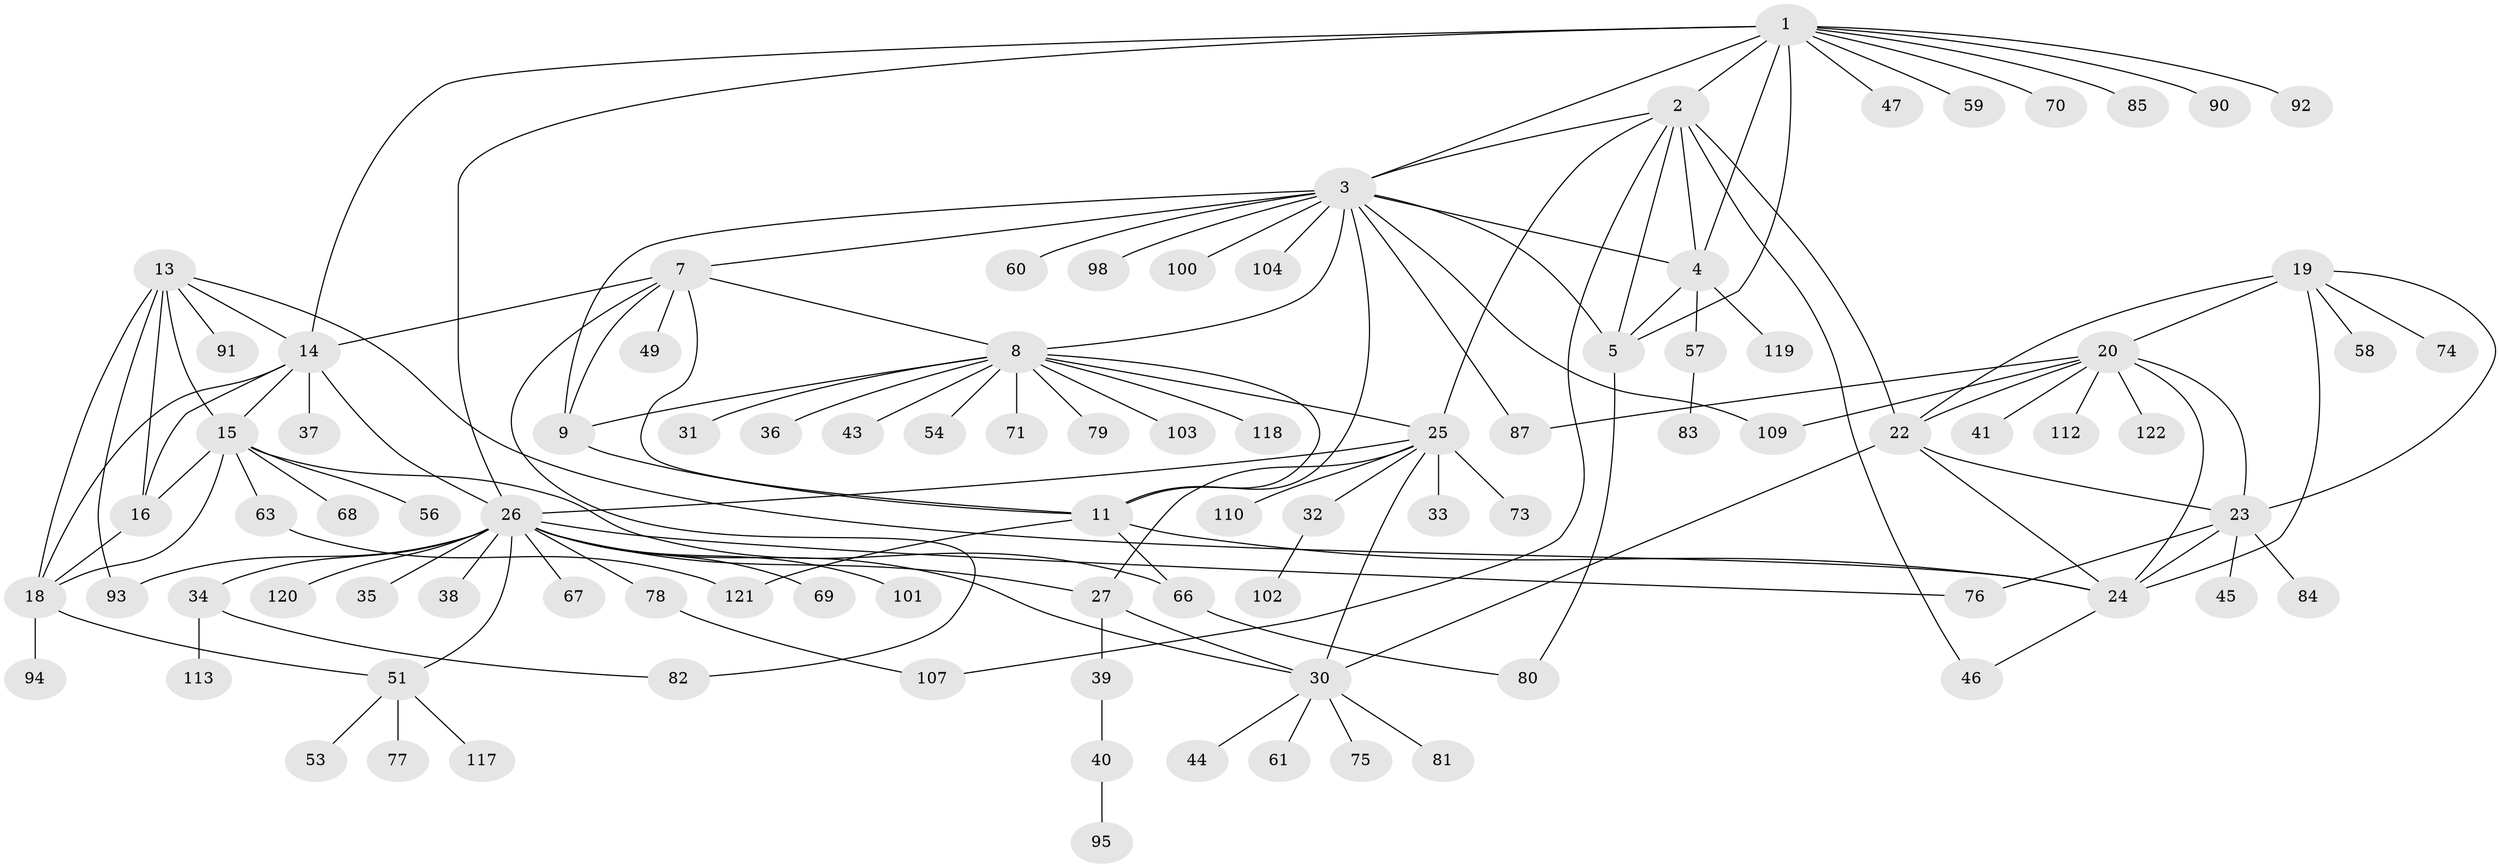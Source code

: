 // Generated by graph-tools (version 1.1) at 2025/24/03/03/25 07:24:12]
// undirected, 93 vertices, 137 edges
graph export_dot {
graph [start="1"]
  node [color=gray90,style=filled];
  1 [super="+6"];
  2;
  3 [super="+12"];
  4 [super="+48"];
  5;
  7 [super="+97"];
  8 [super="+10"];
  9;
  11 [super="+50"];
  13 [super="+62"];
  14 [super="+86"];
  15 [super="+17"];
  16 [super="+88"];
  18 [super="+115"];
  19 [super="+21"];
  20 [super="+52"];
  22 [super="+89"];
  23 [super="+42"];
  24 [super="+116"];
  25 [super="+29"];
  26 [super="+65"];
  27 [super="+28"];
  30 [super="+64"];
  31;
  32 [super="+55"];
  33 [super="+105"];
  34 [super="+114"];
  35;
  36;
  37;
  38;
  39;
  40 [super="+108"];
  41;
  43;
  44;
  45;
  46;
  47;
  49;
  51 [super="+99"];
  53;
  54;
  56;
  57 [super="+96"];
  58;
  59;
  60;
  61;
  63 [super="+111"];
  66 [super="+72"];
  67;
  68;
  69;
  70;
  71;
  73;
  74;
  75;
  76;
  77;
  78;
  79 [super="+106"];
  80;
  81;
  82;
  83;
  84;
  85;
  87;
  90;
  91;
  92;
  93;
  94;
  95;
  98;
  100;
  101;
  102;
  103;
  104;
  107;
  109;
  110;
  112;
  113;
  117;
  118;
  119;
  120;
  121;
  122;
  1 -- 2 [weight=2];
  1 -- 3 [weight=2];
  1 -- 4 [weight=2];
  1 -- 5 [weight=2];
  1 -- 47;
  1 -- 85;
  1 -- 92;
  1 -- 70;
  1 -- 14;
  1 -- 90;
  1 -- 59;
  1 -- 26;
  2 -- 3;
  2 -- 4;
  2 -- 5;
  2 -- 22;
  2 -- 25;
  2 -- 46;
  2 -- 107;
  3 -- 4;
  3 -- 5;
  3 -- 60;
  3 -- 100;
  3 -- 98;
  3 -- 7;
  3 -- 8 [weight=2];
  3 -- 9;
  3 -- 11;
  3 -- 104;
  3 -- 109;
  3 -- 87;
  4 -- 5;
  4 -- 57;
  4 -- 119;
  5 -- 80;
  7 -- 8 [weight=2];
  7 -- 9;
  7 -- 11;
  7 -- 14;
  7 -- 49;
  7 -- 82;
  8 -- 9 [weight=2];
  8 -- 11 [weight=2];
  8 -- 54;
  8 -- 79;
  8 -- 103;
  8 -- 118;
  8 -- 36;
  8 -- 71;
  8 -- 43;
  8 -- 25;
  8 -- 31;
  9 -- 11;
  11 -- 24;
  11 -- 66;
  11 -- 121;
  13 -- 14;
  13 -- 15 [weight=2];
  13 -- 16;
  13 -- 18;
  13 -- 24;
  13 -- 91;
  13 -- 93;
  14 -- 15 [weight=2];
  14 -- 16;
  14 -- 18;
  14 -- 26;
  14 -- 37;
  15 -- 16 [weight=2];
  15 -- 18 [weight=2];
  15 -- 56;
  15 -- 63;
  15 -- 66;
  15 -- 68;
  16 -- 18;
  18 -- 51;
  18 -- 94;
  19 -- 20 [weight=2];
  19 -- 22 [weight=2];
  19 -- 23 [weight=2];
  19 -- 24 [weight=2];
  19 -- 58;
  19 -- 74;
  20 -- 22;
  20 -- 23;
  20 -- 24;
  20 -- 41;
  20 -- 87;
  20 -- 109;
  20 -- 112;
  20 -- 122;
  22 -- 23;
  22 -- 24;
  22 -- 30;
  23 -- 24;
  23 -- 45;
  23 -- 76;
  23 -- 84;
  24 -- 46;
  25 -- 26 [weight=2];
  25 -- 27 [weight=4];
  25 -- 30 [weight=2];
  25 -- 32;
  25 -- 33;
  25 -- 73;
  25 -- 110;
  26 -- 27 [weight=2];
  26 -- 30;
  26 -- 34;
  26 -- 35;
  26 -- 38;
  26 -- 67;
  26 -- 69;
  26 -- 76;
  26 -- 78;
  26 -- 101;
  26 -- 120;
  26 -- 51;
  26 -- 93;
  27 -- 30 [weight=2];
  27 -- 39;
  30 -- 44;
  30 -- 61;
  30 -- 75;
  30 -- 81;
  32 -- 102;
  34 -- 82;
  34 -- 113;
  39 -- 40;
  40 -- 95;
  51 -- 53;
  51 -- 77;
  51 -- 117;
  57 -- 83;
  63 -- 121;
  66 -- 80;
  78 -- 107;
}

